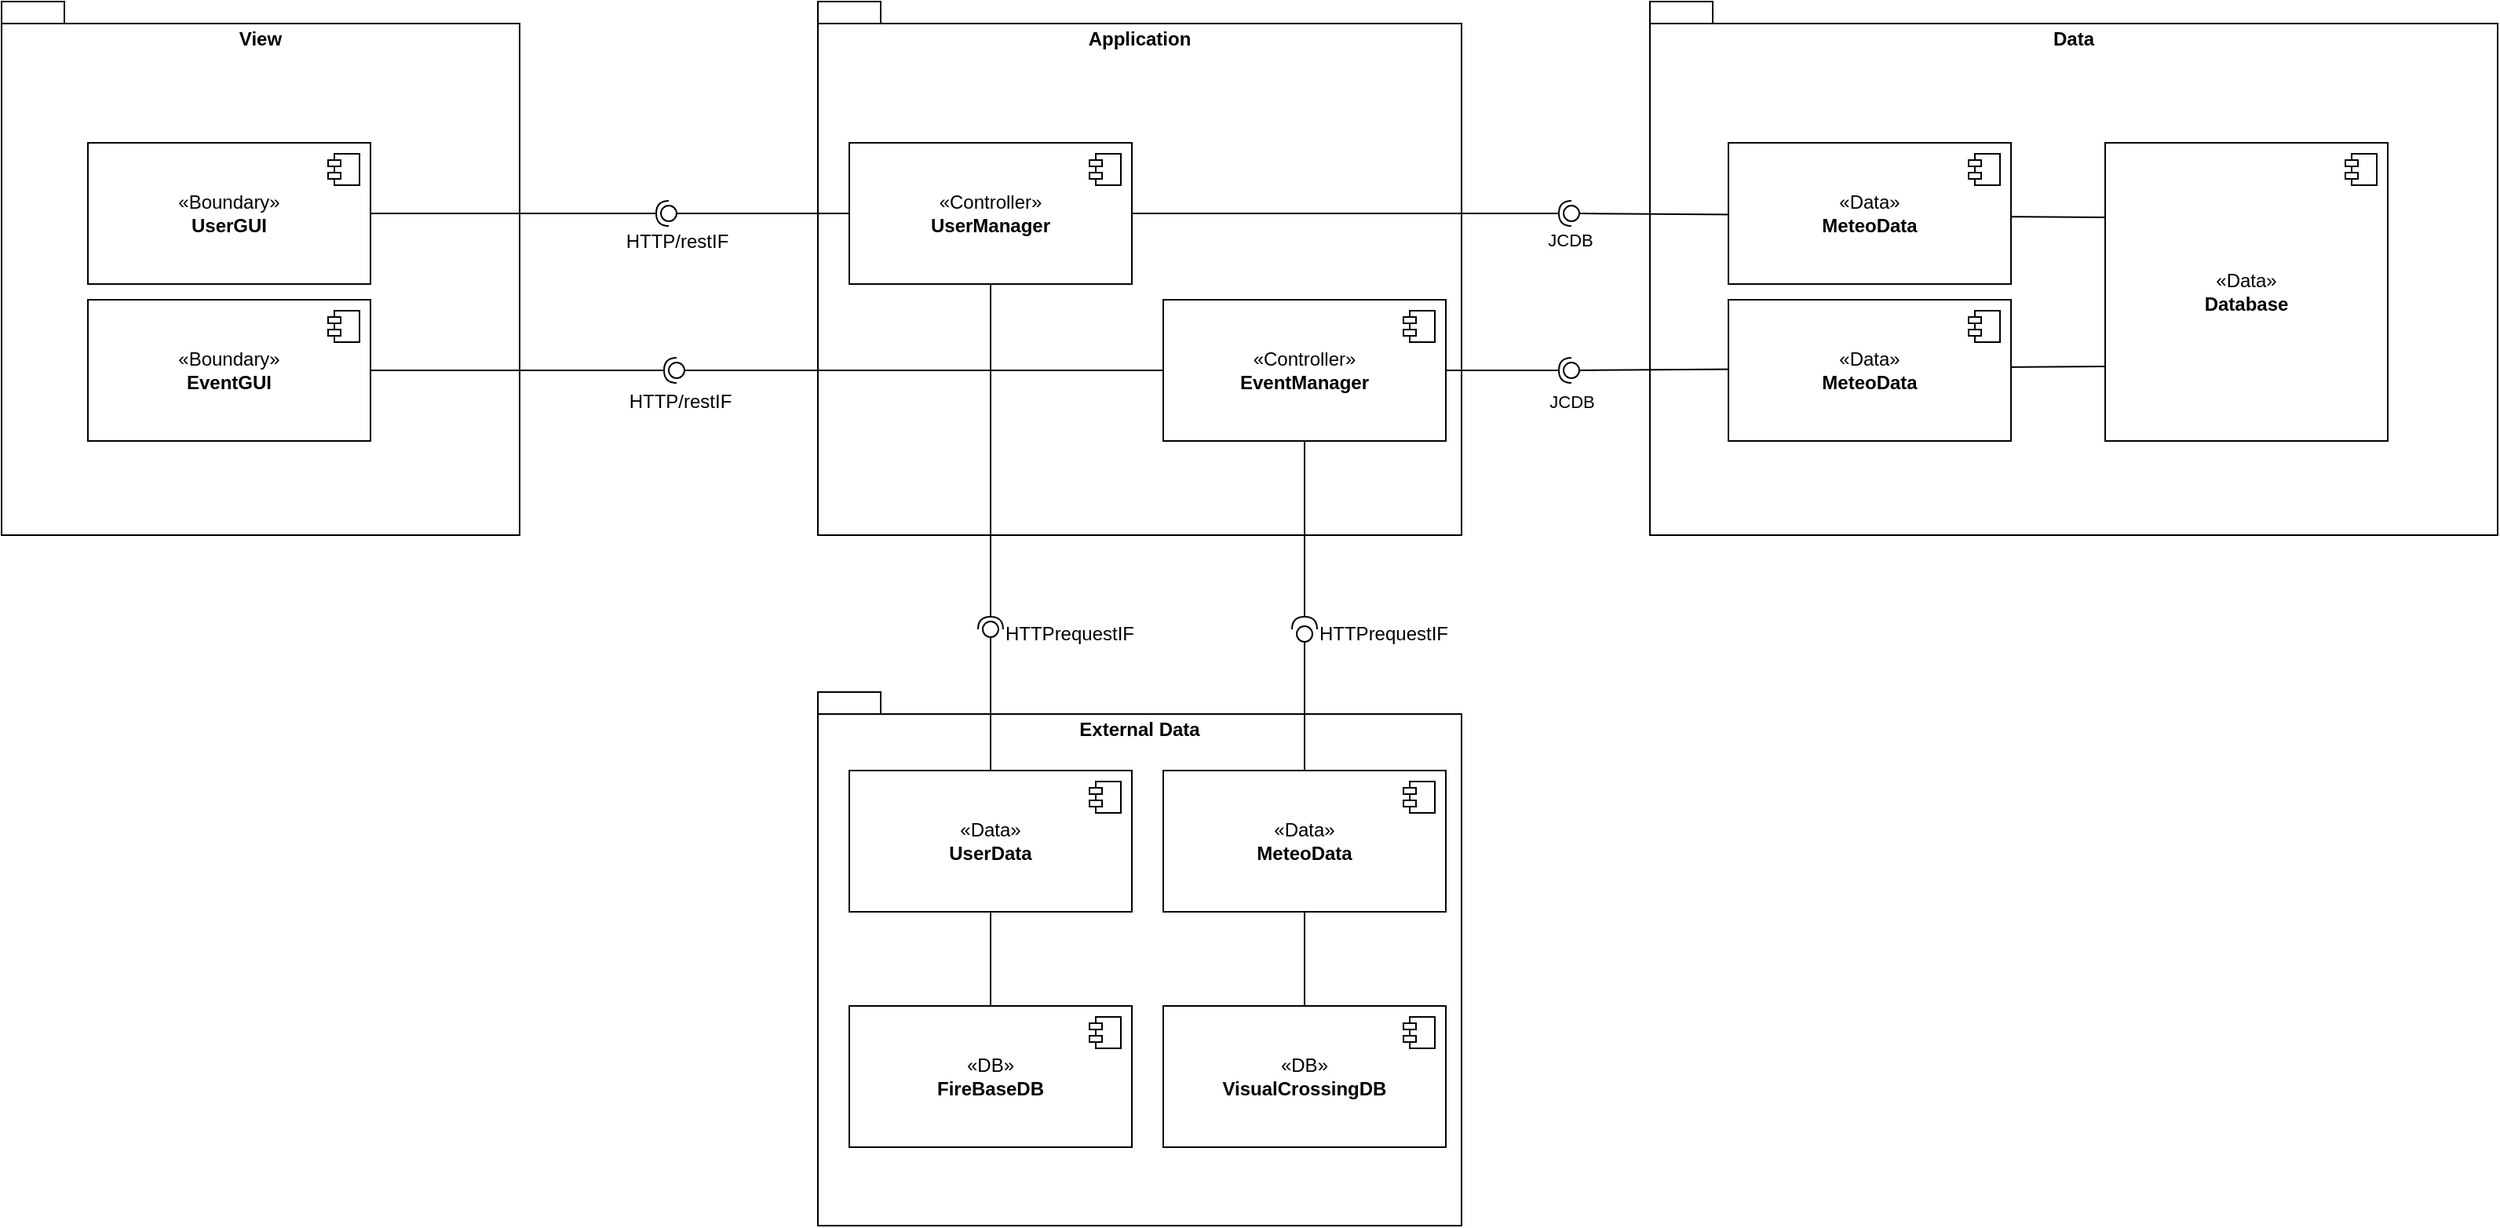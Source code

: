 <mxfile version="22.1.21" type="github">
  <diagram name="Pagina-1" id="ZtDWFs8vRNodkU7NK99P">
    <mxGraphModel dx="1621" dy="1581" grid="1" gridSize="10" guides="1" tooltips="1" connect="1" arrows="1" fold="1" page="1" pageScale="1" pageWidth="827" pageHeight="1169" math="0" shadow="0">
      <root>
        <mxCell id="0" />
        <mxCell id="1" parent="0" />
        <mxCell id="KeYxlR6JVcF8Aqz_7-zb-4" value="External Data" style="shape=folder;fontStyle=1;spacingTop=10;tabWidth=40;tabHeight=14;tabPosition=left;html=1;whiteSpace=wrap;verticalAlign=top;" parent="1" vertex="1">
          <mxGeometry x="-280" y="400" width="410" height="340" as="geometry" />
        </mxCell>
        <mxCell id="KeYxlR6JVcF8Aqz_7-zb-3" value="Data" style="shape=folder;fontStyle=1;spacingTop=10;tabWidth=40;tabHeight=14;tabPosition=left;html=1;whiteSpace=wrap;verticalAlign=top;" parent="1" vertex="1">
          <mxGeometry x="250" y="-40" width="540" height="340" as="geometry" />
        </mxCell>
        <mxCell id="KeYxlR6JVcF8Aqz_7-zb-2" value="Application" style="shape=folder;fontStyle=1;spacingTop=10;tabWidth=40;tabHeight=14;tabPosition=left;html=1;whiteSpace=wrap;verticalAlign=top;" parent="1" vertex="1">
          <mxGeometry x="-280" y="-40" width="410" height="340" as="geometry" />
        </mxCell>
        <mxCell id="KeYxlR6JVcF8Aqz_7-zb-1" value="View" style="shape=folder;fontStyle=1;spacingTop=10;tabWidth=40;tabHeight=14;tabPosition=left;html=1;whiteSpace=wrap;verticalAlign=top;" parent="1" vertex="1">
          <mxGeometry x="-800" y="-40" width="330" height="340" as="geometry" />
        </mxCell>
        <mxCell id="5seyrMzP3nXMBWjV6_gZ-1" value="«Data»&lt;br style=&quot;border-color: var(--border-color);&quot;&gt;&lt;b&gt;Database&lt;/b&gt;" style="html=1;dropTarget=0;whiteSpace=wrap;" parent="1" vertex="1">
          <mxGeometry x="540" y="50" width="180" height="190" as="geometry" />
        </mxCell>
        <mxCell id="5seyrMzP3nXMBWjV6_gZ-2" value="" style="shape=module;jettyWidth=8;jettyHeight=4;" parent="5seyrMzP3nXMBWjV6_gZ-1" vertex="1">
          <mxGeometry x="1" width="20" height="20" relative="1" as="geometry">
            <mxPoint x="-27" y="7" as="offset" />
          </mxGeometry>
        </mxCell>
        <mxCell id="5seyrMzP3nXMBWjV6_gZ-15" value="" style="rounded=0;orthogonalLoop=1;jettySize=auto;html=1;endArrow=oval;endFill=0;sketch=0;sourcePerimeterSpacing=0;targetPerimeterSpacing=0;endSize=10;exitX=0;exitY=0.75;exitDx=0;exitDy=0;" parent="1" source="5seyrMzP3nXMBWjV6_gZ-1" target="5seyrMzP3nXMBWjV6_gZ-16" edge="1">
          <mxGeometry relative="1" as="geometry">
            <mxPoint x="470" y="218" as="sourcePoint" />
          </mxGeometry>
        </mxCell>
        <mxCell id="5seyrMzP3nXMBWjV6_gZ-16" value="" style="ellipse;whiteSpace=wrap;html=1;align=center;aspect=fixed;fillColor=none;strokeColor=none;resizable=0;perimeter=centerPerimeter;rotatable=0;allowArrows=0;points=[];outlineConnect=1;" parent="1" vertex="1">
          <mxGeometry x="195" y="190" width="10" height="10" as="geometry" />
        </mxCell>
        <mxCell id="5seyrMzP3nXMBWjV6_gZ-22" value="" style="ellipse;whiteSpace=wrap;html=1;align=center;aspect=fixed;fillColor=none;strokeColor=none;resizable=0;perimeter=centerPerimeter;rotatable=0;allowArrows=0;points=[];outlineConnect=1;" parent="1" vertex="1">
          <mxGeometry x="520" y="90" width="10" height="10" as="geometry" />
        </mxCell>
        <mxCell id="5seyrMzP3nXMBWjV6_gZ-24" value="«Controller»&lt;br style=&quot;border-color: var(--border-color);&quot;&gt;&lt;b&gt;UserManager&lt;/b&gt;" style="html=1;dropTarget=0;whiteSpace=wrap;" parent="1" vertex="1">
          <mxGeometry x="-260" y="50" width="180" height="90" as="geometry" />
        </mxCell>
        <mxCell id="5seyrMzP3nXMBWjV6_gZ-25" value="" style="shape=module;jettyWidth=8;jettyHeight=4;" parent="5seyrMzP3nXMBWjV6_gZ-24" vertex="1">
          <mxGeometry x="1" width="20" height="20" relative="1" as="geometry">
            <mxPoint x="-27" y="7" as="offset" />
          </mxGeometry>
        </mxCell>
        <mxCell id="5seyrMzP3nXMBWjV6_gZ-26" value="«Controller»&lt;br style=&quot;border-color: var(--border-color);&quot;&gt;&lt;b&gt;EventManager&lt;/b&gt;" style="html=1;dropTarget=0;whiteSpace=wrap;" parent="1" vertex="1">
          <mxGeometry x="-60" y="150" width="180" height="90" as="geometry" />
        </mxCell>
        <mxCell id="5seyrMzP3nXMBWjV6_gZ-27" value="" style="shape=module;jettyWidth=8;jettyHeight=4;" parent="5seyrMzP3nXMBWjV6_gZ-26" vertex="1">
          <mxGeometry x="1" width="20" height="20" relative="1" as="geometry">
            <mxPoint x="-27" y="7" as="offset" />
          </mxGeometry>
        </mxCell>
        <mxCell id="5seyrMzP3nXMBWjV6_gZ-28" value="" style="rounded=0;orthogonalLoop=1;jettySize=auto;html=1;endArrow=halfCircle;endFill=0;endSize=6;strokeWidth=1;sketch=0;exitX=1;exitY=0.5;exitDx=0;exitDy=0;" parent="1" source="5seyrMzP3nXMBWjV6_gZ-26" target="5seyrMzP3nXMBWjV6_gZ-30" edge="1">
          <mxGeometry relative="1" as="geometry">
            <mxPoint x="289.64" y="183.66" as="sourcePoint" />
          </mxGeometry>
        </mxCell>
        <mxCell id="5seyrMzP3nXMBWjV6_gZ-31" value="JCDB" style="edgeLabel;html=1;align=center;verticalAlign=middle;resizable=0;points=[];" parent="5seyrMzP3nXMBWjV6_gZ-28" vertex="1" connectable="0">
          <mxGeometry x="0.896" y="17" relative="1" as="geometry">
            <mxPoint x="4" y="37" as="offset" />
          </mxGeometry>
        </mxCell>
        <mxCell id="5seyrMzP3nXMBWjV6_gZ-30" value="" style="ellipse;whiteSpace=wrap;html=1;align=center;aspect=fixed;fillColor=none;strokeColor=none;resizable=0;perimeter=centerPerimeter;rotatable=0;allowArrows=0;points=[];outlineConnect=1;" parent="1" vertex="1">
          <mxGeometry x="195" y="190" width="10" height="10" as="geometry" />
        </mxCell>
        <mxCell id="5seyrMzP3nXMBWjV6_gZ-40" value="" style="ellipse;whiteSpace=wrap;html=1;align=center;aspect=fixed;fillColor=none;strokeColor=none;resizable=0;perimeter=centerPerimeter;rotatable=0;allowArrows=0;points=[];outlineConnect=1;" parent="1" vertex="1">
          <mxGeometry x="165" y="180" width="10" height="10" as="geometry" />
        </mxCell>
        <mxCell id="5seyrMzP3nXMBWjV6_gZ-41" value="JCDB&lt;br&gt;" style="edgeLabel;html=1;align=center;verticalAlign=middle;resizable=0;points=[];" parent="1" vertex="1" connectable="0">
          <mxGeometry x="190" y="120" as="geometry">
            <mxPoint x="9" y="-8" as="offset" />
          </mxGeometry>
        </mxCell>
        <mxCell id="5seyrMzP3nXMBWjV6_gZ-46" value="" style="ellipse;whiteSpace=wrap;html=1;align=center;aspect=fixed;fillColor=none;strokeColor=none;resizable=0;perimeter=centerPerimeter;rotatable=0;allowArrows=0;points=[];outlineConnect=1;" parent="1" vertex="1">
          <mxGeometry x="-5" y="60" width="10" height="10" as="geometry" />
        </mxCell>
        <mxCell id="5seyrMzP3nXMBWjV6_gZ-50" value="«DB»&lt;br style=&quot;border-color: var(--border-color);&quot;&gt;&lt;b&gt;FireBaseDB&lt;/b&gt;" style="html=1;dropTarget=0;whiteSpace=wrap;" parent="1" vertex="1">
          <mxGeometry x="-260" y="600" width="180" height="90" as="geometry" />
        </mxCell>
        <mxCell id="5seyrMzP3nXMBWjV6_gZ-51" value="" style="shape=module;jettyWidth=8;jettyHeight=4;" parent="5seyrMzP3nXMBWjV6_gZ-50" vertex="1">
          <mxGeometry x="1" width="20" height="20" relative="1" as="geometry">
            <mxPoint x="-27" y="7" as="offset" />
          </mxGeometry>
        </mxCell>
        <mxCell id="5seyrMzP3nXMBWjV6_gZ-52" value="«DB»&lt;br style=&quot;border-color: var(--border-color);&quot;&gt;&lt;b&gt;VisualCrossingDB&lt;/b&gt;" style="html=1;dropTarget=0;whiteSpace=wrap;" parent="1" vertex="1">
          <mxGeometry x="-60" y="600" width="180" height="90" as="geometry" />
        </mxCell>
        <mxCell id="5seyrMzP3nXMBWjV6_gZ-53" value="" style="shape=module;jettyWidth=8;jettyHeight=4;" parent="5seyrMzP3nXMBWjV6_gZ-52" vertex="1">
          <mxGeometry x="1" width="20" height="20" relative="1" as="geometry">
            <mxPoint x="-27" y="7" as="offset" />
          </mxGeometry>
        </mxCell>
        <mxCell id="5seyrMzP3nXMBWjV6_gZ-59" value="" style="rounded=0;orthogonalLoop=1;jettySize=auto;html=1;endArrow=oval;endFill=0;sketch=0;sourcePerimeterSpacing=0;targetPerimeterSpacing=0;endSize=10;exitX=0.5;exitY=0;exitDx=0;exitDy=0;entryX=0.067;entryY=1.233;entryDx=0;entryDy=0;entryPerimeter=0;" parent="1" source="5seyrMzP3nXMBWjV6_gZ-52" target="5seyrMzP3nXMBWjV6_gZ-60" edge="1">
          <mxGeometry relative="1" as="geometry">
            <mxPoint x="40" y="605" as="sourcePoint" />
          </mxGeometry>
        </mxCell>
        <mxCell id="5seyrMzP3nXMBWjV6_gZ-60" value="" style="ellipse;whiteSpace=wrap;html=1;align=center;aspect=fixed;fillColor=none;strokeColor=none;resizable=0;perimeter=centerPerimeter;rotatable=0;allowArrows=0;points=[];outlineConnect=1;" parent="1" vertex="1">
          <mxGeometry x="25" y="358" width="10" height="10" as="geometry" />
        </mxCell>
        <mxCell id="5seyrMzP3nXMBWjV6_gZ-65" value="" style="rounded=0;orthogonalLoop=1;jettySize=auto;html=1;endArrow=oval;endFill=0;sketch=0;sourcePerimeterSpacing=0;targetPerimeterSpacing=0;endSize=10;exitX=0.5;exitY=0;exitDx=0;exitDy=0;" parent="1" source="5seyrMzP3nXMBWjV6_gZ-50" edge="1">
          <mxGeometry relative="1" as="geometry">
            <mxPoint x="-170" y="650" as="sourcePoint" />
            <mxPoint x="-170" y="360" as="targetPoint" />
          </mxGeometry>
        </mxCell>
        <mxCell id="5seyrMzP3nXMBWjV6_gZ-64" value="" style="ellipse;whiteSpace=wrap;html=1;align=center;aspect=fixed;fillColor=none;strokeColor=none;resizable=0;perimeter=centerPerimeter;rotatable=0;allowArrows=0;points=[];outlineConnect=1;" parent="1" vertex="1">
          <mxGeometry x="-175" y="358" width="10" height="10" as="geometry" />
        </mxCell>
        <mxCell id="5seyrMzP3nXMBWjV6_gZ-67" value="" style="rounded=0;orthogonalLoop=1;jettySize=auto;html=1;endArrow=halfCircle;endFill=0;endSize=6;strokeWidth=1;sketch=0;exitX=0.5;exitY=1;exitDx=0;exitDy=0;" parent="1" source="5seyrMzP3nXMBWjV6_gZ-26" edge="1">
          <mxGeometry relative="1" as="geometry">
            <mxPoint x="80" y="280" as="sourcePoint" />
            <mxPoint x="30" y="360" as="targetPoint" />
          </mxGeometry>
        </mxCell>
        <mxCell id="5seyrMzP3nXMBWjV6_gZ-69" value="" style="ellipse;whiteSpace=wrap;html=1;align=center;aspect=fixed;fillColor=none;strokeColor=none;resizable=0;perimeter=centerPerimeter;rotatable=0;allowArrows=0;points=[];outlineConnect=1;" parent="1" vertex="1">
          <mxGeometry x="55" y="280" width="10" height="10" as="geometry" />
        </mxCell>
        <mxCell id="5seyrMzP3nXMBWjV6_gZ-70" value="HTTPrequestIF" style="text;html=1;align=center;verticalAlign=middle;resizable=0;points=[];autosize=1;strokeColor=none;fillColor=none;" parent="1" vertex="1">
          <mxGeometry x="25" y="348" width="110" height="30" as="geometry" />
        </mxCell>
        <mxCell id="5seyrMzP3nXMBWjV6_gZ-71" value="" style="rounded=0;orthogonalLoop=1;jettySize=auto;html=1;endArrow=halfCircle;endFill=0;endSize=6;strokeWidth=1;sketch=0;exitX=0.5;exitY=1;exitDx=0;exitDy=0;" parent="1" source="5seyrMzP3nXMBWjV6_gZ-24" edge="1">
          <mxGeometry relative="1" as="geometry">
            <mxPoint x="-110" y="360" as="sourcePoint" />
            <mxPoint x="-170" y="360" as="targetPoint" />
          </mxGeometry>
        </mxCell>
        <mxCell id="5seyrMzP3nXMBWjV6_gZ-73" value="" style="ellipse;whiteSpace=wrap;html=1;align=center;aspect=fixed;fillColor=none;strokeColor=none;resizable=0;perimeter=centerPerimeter;rotatable=0;allowArrows=0;points=[];outlineConnect=1;" parent="1" vertex="1">
          <mxGeometry x="55" y="280" width="10" height="10" as="geometry" />
        </mxCell>
        <mxCell id="5seyrMzP3nXMBWjV6_gZ-74" value="HTTPrequestIF" style="text;html=1;align=center;verticalAlign=middle;resizable=0;points=[];autosize=1;strokeColor=none;fillColor=none;" parent="1" vertex="1">
          <mxGeometry x="-175" y="348" width="110" height="30" as="geometry" />
        </mxCell>
        <mxCell id="5seyrMzP3nXMBWjV6_gZ-77" value="«Boundary»&lt;br style=&quot;border-color: var(--border-color);&quot;&gt;&lt;b&gt;UserGUI&lt;/b&gt;" style="html=1;dropTarget=0;whiteSpace=wrap;" parent="1" vertex="1">
          <mxGeometry x="-745" y="50" width="180" height="90" as="geometry" />
        </mxCell>
        <mxCell id="5seyrMzP3nXMBWjV6_gZ-78" value="" style="shape=module;jettyWidth=8;jettyHeight=4;" parent="5seyrMzP3nXMBWjV6_gZ-77" vertex="1">
          <mxGeometry x="1" width="20" height="20" relative="1" as="geometry">
            <mxPoint x="-27" y="7" as="offset" />
          </mxGeometry>
        </mxCell>
        <mxCell id="5seyrMzP3nXMBWjV6_gZ-79" value="«Boundary»&lt;br style=&quot;border-color: var(--border-color);&quot;&gt;&lt;b&gt;EventGUI&lt;/b&gt;" style="html=1;dropTarget=0;whiteSpace=wrap;" parent="1" vertex="1">
          <mxGeometry x="-745" y="150" width="180" height="90" as="geometry" />
        </mxCell>
        <mxCell id="5seyrMzP3nXMBWjV6_gZ-80" value="" style="shape=module;jettyWidth=8;jettyHeight=4;" parent="5seyrMzP3nXMBWjV6_gZ-79" vertex="1">
          <mxGeometry x="1" width="20" height="20" relative="1" as="geometry">
            <mxPoint x="-27" y="7" as="offset" />
          </mxGeometry>
        </mxCell>
        <mxCell id="5seyrMzP3nXMBWjV6_gZ-81" value="" style="rounded=0;orthogonalLoop=1;jettySize=auto;html=1;endArrow=halfCircle;endFill=0;endSize=6;strokeWidth=1;sketch=0;exitX=1;exitY=0.5;exitDx=0;exitDy=0;" parent="1" source="5seyrMzP3nXMBWjV6_gZ-77" target="5seyrMzP3nXMBWjV6_gZ-83" edge="1">
          <mxGeometry relative="1" as="geometry">
            <mxPoint x="-380" y="95" as="sourcePoint" />
          </mxGeometry>
        </mxCell>
        <mxCell id="5seyrMzP3nXMBWjV6_gZ-82" value="" style="rounded=0;orthogonalLoop=1;jettySize=auto;html=1;endArrow=oval;endFill=0;sketch=0;sourcePerimeterSpacing=0;targetPerimeterSpacing=0;endSize=10;exitX=0;exitY=0.5;exitDx=0;exitDy=0;" parent="1" source="5seyrMzP3nXMBWjV6_gZ-24" target="5seyrMzP3nXMBWjV6_gZ-83" edge="1">
          <mxGeometry relative="1" as="geometry">
            <mxPoint x="-420" y="95" as="sourcePoint" />
          </mxGeometry>
        </mxCell>
        <mxCell id="5seyrMzP3nXMBWjV6_gZ-83" value="" style="ellipse;whiteSpace=wrap;html=1;align=center;aspect=fixed;fillColor=none;strokeColor=none;resizable=0;perimeter=centerPerimeter;rotatable=0;allowArrows=0;points=[];outlineConnect=1;" parent="1" vertex="1">
          <mxGeometry x="-380" y="90" width="10" height="10" as="geometry" />
        </mxCell>
        <mxCell id="5seyrMzP3nXMBWjV6_gZ-84" value="HTTP/restIF" style="text;html=1;align=center;verticalAlign=middle;resizable=0;points=[];autosize=1;strokeColor=none;fillColor=none;" parent="1" vertex="1">
          <mxGeometry x="-415" y="98" width="90" height="30" as="geometry" />
        </mxCell>
        <mxCell id="5seyrMzP3nXMBWjV6_gZ-85" value="" style="rounded=0;orthogonalLoop=1;jettySize=auto;html=1;endArrow=halfCircle;endFill=0;endSize=6;strokeWidth=1;sketch=0;exitX=1;exitY=0.5;exitDx=0;exitDy=0;" parent="1" source="5seyrMzP3nXMBWjV6_gZ-79" edge="1">
          <mxGeometry relative="1" as="geometry">
            <mxPoint x="-380" y="95" as="sourcePoint" />
            <mxPoint x="-370" y="195" as="targetPoint" />
          </mxGeometry>
        </mxCell>
        <mxCell id="5seyrMzP3nXMBWjV6_gZ-86" value="" style="rounded=0;orthogonalLoop=1;jettySize=auto;html=1;endArrow=oval;endFill=0;sketch=0;sourcePerimeterSpacing=0;targetPerimeterSpacing=0;endSize=10;exitX=0;exitY=0.5;exitDx=0;exitDy=0;" parent="1" source="5seyrMzP3nXMBWjV6_gZ-26" edge="1">
          <mxGeometry relative="1" as="geometry">
            <mxPoint x="-420" y="95" as="sourcePoint" />
            <mxPoint x="-370" y="195" as="targetPoint" />
          </mxGeometry>
        </mxCell>
        <mxCell id="5seyrMzP3nXMBWjV6_gZ-87" value="" style="ellipse;whiteSpace=wrap;html=1;align=center;aspect=fixed;fillColor=none;strokeColor=none;resizable=0;perimeter=centerPerimeter;rotatable=0;allowArrows=0;points=[];outlineConnect=1;" parent="1" vertex="1">
          <mxGeometry x="-405" y="90" width="10" height="10" as="geometry" />
        </mxCell>
        <mxCell id="5seyrMzP3nXMBWjV6_gZ-88" value="HTTP/restIF" style="text;html=1;align=center;verticalAlign=middle;resizable=0;points=[];autosize=1;strokeColor=none;fillColor=none;" parent="1" vertex="1">
          <mxGeometry x="-413" y="200" width="90" height="30" as="geometry" />
        </mxCell>
        <mxCell id="zFvqHr5xl_vMfdKAqCoj-5" value="" style="rounded=0;orthogonalLoop=1;jettySize=auto;html=1;endArrow=halfCircle;endFill=0;endSize=6;strokeWidth=1;sketch=0;exitX=1;exitY=0.5;exitDx=0;exitDy=0;" parent="1" source="5seyrMzP3nXMBWjV6_gZ-24" target="zFvqHr5xl_vMfdKAqCoj-7" edge="1">
          <mxGeometry relative="1" as="geometry">
            <mxPoint x="280" y="125" as="sourcePoint" />
          </mxGeometry>
        </mxCell>
        <mxCell id="zFvqHr5xl_vMfdKAqCoj-6" value="" style="rounded=0;orthogonalLoop=1;jettySize=auto;html=1;endArrow=oval;endFill=0;sketch=0;sourcePerimeterSpacing=0;targetPerimeterSpacing=0;endSize=10;exitX=0;exitY=0.25;exitDx=0;exitDy=0;" parent="1" source="zFvqHr5xl_vMfdKAqCoj-7" edge="1">
          <mxGeometry relative="1" as="geometry">
            <mxPoint x="240" y="125" as="sourcePoint" />
            <mxPoint x="200" y="95" as="targetPoint" />
          </mxGeometry>
        </mxCell>
        <mxCell id="zFvqHr5xl_vMfdKAqCoj-9" value="" style="rounded=0;orthogonalLoop=1;jettySize=auto;html=1;endArrow=oval;endFill=0;sketch=0;sourcePerimeterSpacing=0;targetPerimeterSpacing=0;endSize=10;exitX=0;exitY=0.25;exitDx=0;exitDy=0;" parent="1" source="5seyrMzP3nXMBWjV6_gZ-1" target="zFvqHr5xl_vMfdKAqCoj-7" edge="1">
          <mxGeometry relative="1" as="geometry">
            <mxPoint x="580" y="98" as="sourcePoint" />
            <mxPoint x="200" y="95" as="targetPoint" />
          </mxGeometry>
        </mxCell>
        <mxCell id="zFvqHr5xl_vMfdKAqCoj-7" value="" style="ellipse;whiteSpace=wrap;html=1;align=center;aspect=fixed;fillColor=none;strokeColor=none;resizable=0;perimeter=centerPerimeter;rotatable=0;allowArrows=0;points=[];outlineConnect=1;" parent="1" vertex="1">
          <mxGeometry x="195" y="90" width="10" height="10" as="geometry" />
        </mxCell>
        <mxCell id="KeYxlR6JVcF8Aqz_7-zb-5" value="«Data»&lt;br&gt;&lt;b&gt;MeteoData&lt;/b&gt;" style="html=1;dropTarget=0;whiteSpace=wrap;" parent="1" vertex="1">
          <mxGeometry x="-60" y="450" width="180" height="90" as="geometry" />
        </mxCell>
        <mxCell id="KeYxlR6JVcF8Aqz_7-zb-6" value="" style="shape=module;jettyWidth=8;jettyHeight=4;" parent="KeYxlR6JVcF8Aqz_7-zb-5" vertex="1">
          <mxGeometry x="1" width="20" height="20" relative="1" as="geometry">
            <mxPoint x="-27" y="7" as="offset" />
          </mxGeometry>
        </mxCell>
        <mxCell id="KeYxlR6JVcF8Aqz_7-zb-7" value="«Data»&lt;br&gt;&lt;b&gt;UserData&lt;/b&gt;" style="html=1;dropTarget=0;whiteSpace=wrap;" parent="1" vertex="1">
          <mxGeometry x="-260" y="450" width="180" height="90" as="geometry" />
        </mxCell>
        <mxCell id="KeYxlR6JVcF8Aqz_7-zb-8" value="" style="shape=module;jettyWidth=8;jettyHeight=4;" parent="KeYxlR6JVcF8Aqz_7-zb-7" vertex="1">
          <mxGeometry x="1" width="20" height="20" relative="1" as="geometry">
            <mxPoint x="-27" y="7" as="offset" />
          </mxGeometry>
        </mxCell>
        <mxCell id="KeYxlR6JVcF8Aqz_7-zb-62" value="«Data»&lt;br&gt;&lt;b&gt;MeteoData&lt;/b&gt;" style="html=1;dropTarget=0;whiteSpace=wrap;" parent="1" vertex="1">
          <mxGeometry x="300" y="50" width="180" height="90" as="geometry" />
        </mxCell>
        <mxCell id="KeYxlR6JVcF8Aqz_7-zb-63" value="" style="shape=module;jettyWidth=8;jettyHeight=4;" parent="KeYxlR6JVcF8Aqz_7-zb-62" vertex="1">
          <mxGeometry x="1" width="20" height="20" relative="1" as="geometry">
            <mxPoint x="-27" y="7" as="offset" />
          </mxGeometry>
        </mxCell>
        <mxCell id="KeYxlR6JVcF8Aqz_7-zb-65" value="«Data»&lt;br&gt;&lt;b&gt;MeteoData&lt;/b&gt;" style="html=1;dropTarget=0;whiteSpace=wrap;" parent="1" vertex="1">
          <mxGeometry x="300" y="150" width="180" height="90" as="geometry" />
        </mxCell>
        <mxCell id="KeYxlR6JVcF8Aqz_7-zb-66" value="" style="shape=module;jettyWidth=8;jettyHeight=4;" parent="KeYxlR6JVcF8Aqz_7-zb-65" vertex="1">
          <mxGeometry x="1" width="20" height="20" relative="1" as="geometry">
            <mxPoint x="-27" y="7" as="offset" />
          </mxGeometry>
        </mxCell>
      </root>
    </mxGraphModel>
  </diagram>
</mxfile>
